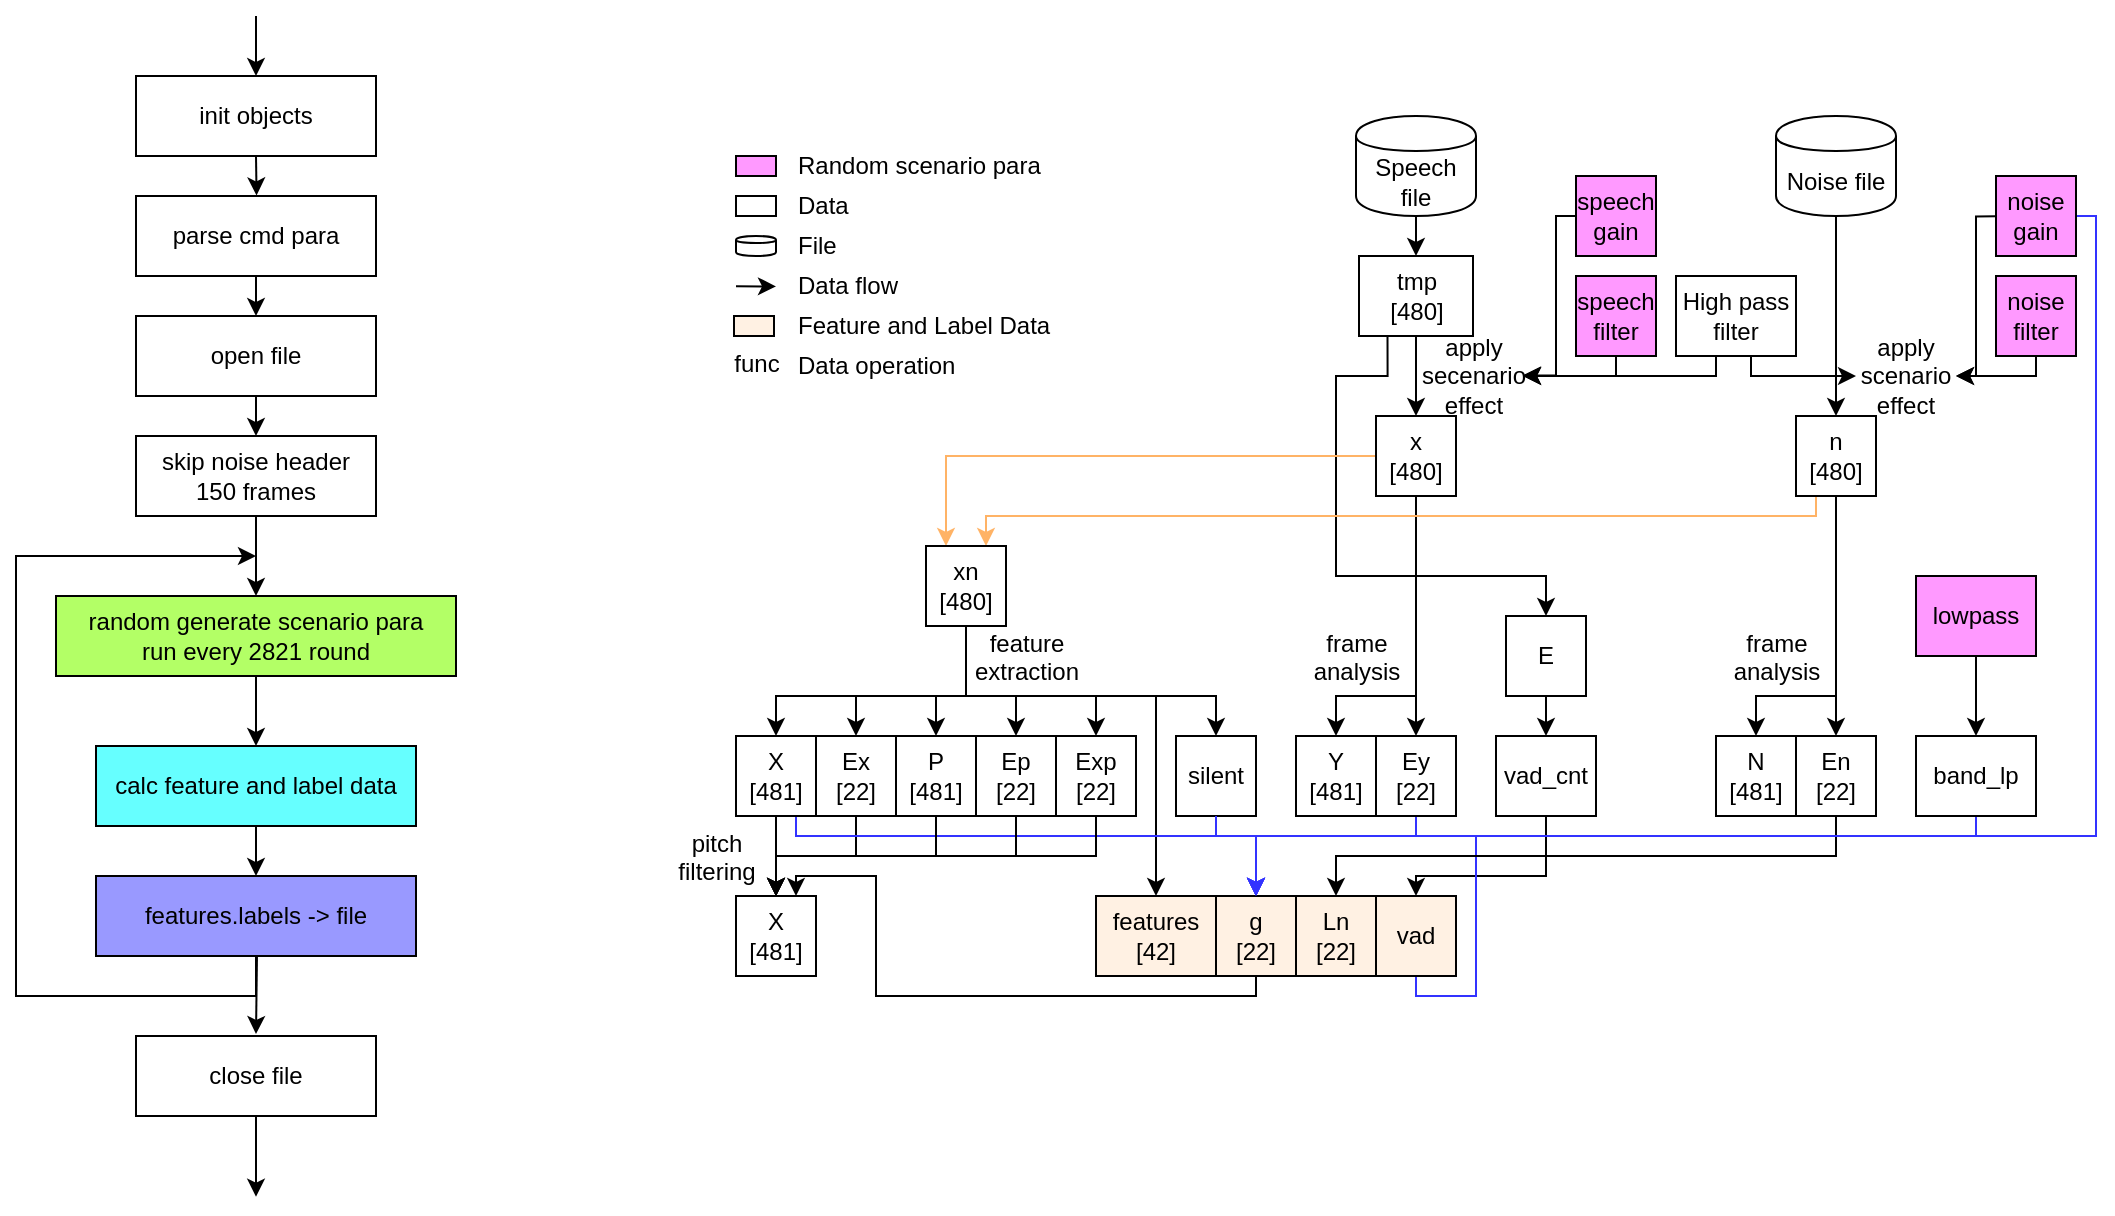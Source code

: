 <mxfile version="12.1.8" pages="1"><diagram id="cxPggjqLNbw3QVIsr8zk" name="Page-1"><mxGraphModel dx="1170" dy="1187" grid="1" gridSize="10" guides="1" tooltips="1" connect="1" arrows="1" fold="1" page="1" pageScale="1" pageWidth="1654" pageHeight="1169" math="0" shadow="0"><root><mxCell id="0"/><mxCell id="1" parent="0"/><mxCell id="7zNa4aV5XOFRMlzG0mlR-1" style="edgeStyle=orthogonalEdgeStyle;rounded=0;orthogonalLoop=1;jettySize=auto;html=1;exitX=0.5;exitY=1;exitDx=0;exitDy=0;entryX=0.5;entryY=0;entryDx=0;entryDy=0;" edge="1" parent="1" source="7zNa4aV5XOFRMlzG0mlR-2" target="7zNa4aV5XOFRMlzG0mlR-4"><mxGeometry relative="1" as="geometry"/></mxCell><mxCell id="7zNa4aV5XOFRMlzG0mlR-2" value="parse cmd para" style="rounded=0;whiteSpace=wrap;html=1;" vertex="1" parent="1"><mxGeometry x="460" y="300" width="120" height="40" as="geometry"/></mxCell><mxCell id="7zNa4aV5XOFRMlzG0mlR-3" style="edgeStyle=orthogonalEdgeStyle;rounded=0;orthogonalLoop=1;jettySize=auto;html=1;exitX=0.5;exitY=1;exitDx=0;exitDy=0;entryX=0.5;entryY=0;entryDx=0;entryDy=0;" edge="1" parent="1" source="7zNa4aV5XOFRMlzG0mlR-4" target="7zNa4aV5XOFRMlzG0mlR-6"><mxGeometry relative="1" as="geometry"/></mxCell><mxCell id="7zNa4aV5XOFRMlzG0mlR-4" value="open file" style="rounded=0;whiteSpace=wrap;html=1;" vertex="1" parent="1"><mxGeometry x="460" y="360" width="120" height="40" as="geometry"/></mxCell><mxCell id="7zNa4aV5XOFRMlzG0mlR-5" style="edgeStyle=orthogonalEdgeStyle;rounded=0;orthogonalLoop=1;jettySize=auto;html=1;exitX=0.5;exitY=1;exitDx=0;exitDy=0;entryX=0.5;entryY=0;entryDx=0;entryDy=0;" edge="1" parent="1" source="7zNa4aV5XOFRMlzG0mlR-6" target="7zNa4aV5XOFRMlzG0mlR-8"><mxGeometry relative="1" as="geometry"/></mxCell><mxCell id="7zNa4aV5XOFRMlzG0mlR-6" value="skip noise header&lt;br&gt;150 frames" style="rounded=0;whiteSpace=wrap;html=1;" vertex="1" parent="1"><mxGeometry x="460" y="420" width="120" height="40" as="geometry"/></mxCell><mxCell id="7zNa4aV5XOFRMlzG0mlR-7" style="edgeStyle=orthogonalEdgeStyle;rounded=0;orthogonalLoop=1;jettySize=auto;html=1;exitX=0.5;exitY=1;exitDx=0;exitDy=0;entryX=0.5;entryY=0;entryDx=0;entryDy=0;" edge="1" parent="1" source="7zNa4aV5XOFRMlzG0mlR-8" target="7zNa4aV5XOFRMlzG0mlR-10"><mxGeometry relative="1" as="geometry"/></mxCell><mxCell id="7zNa4aV5XOFRMlzG0mlR-8" value="random generate scenario para&lt;br&gt;run every 2821 round" style="rounded=0;whiteSpace=wrap;html=1;fillColor=#B3FF66;" vertex="1" parent="1"><mxGeometry x="420" y="500" width="200" height="40" as="geometry"/></mxCell><mxCell id="7zNa4aV5XOFRMlzG0mlR-9" style="edgeStyle=orthogonalEdgeStyle;rounded=0;orthogonalLoop=1;jettySize=auto;html=1;exitX=0.5;exitY=1;exitDx=0;exitDy=0;" edge="1" parent="1" source="7zNa4aV5XOFRMlzG0mlR-10" target="7zNa4aV5XOFRMlzG0mlR-113"><mxGeometry relative="1" as="geometry"><mxPoint x="500" y="800.167" as="targetPoint"/></mxGeometry></mxCell><mxCell id="7zNa4aV5XOFRMlzG0mlR-10" value="calc feature and label data" style="rounded=0;whiteSpace=wrap;html=1;fillColor=#66FFFF;" vertex="1" parent="1"><mxGeometry x="440" y="575" width="160" height="40" as="geometry"/></mxCell><mxCell id="7zNa4aV5XOFRMlzG0mlR-11" style="edgeStyle=orthogonalEdgeStyle;rounded=0;orthogonalLoop=1;jettySize=auto;html=1;exitX=0.5;exitY=1;exitDx=0;exitDy=0;entryX=0.5;entryY=0;entryDx=0;entryDy=0;" edge="1" parent="1" source="7zNa4aV5XOFRMlzG0mlR-12"><mxGeometry relative="1" as="geometry"><mxPoint x="500" y="870.167" as="targetPoint"/></mxGeometry></mxCell><mxCell id="7zNa4aV5XOFRMlzG0mlR-13" style="edgeStyle=orthogonalEdgeStyle;rounded=0;orthogonalLoop=1;jettySize=auto;html=1;exitX=0.5;exitY=1;exitDx=0;exitDy=0;entryX=0.5;entryY=0;entryDx=0;entryDy=0;" edge="1" parent="1" source="7zNa4aV5XOFRMlzG0mlR-14"><mxGeometry relative="1" as="geometry"><mxPoint x="500" y="930.167" as="targetPoint"/></mxGeometry></mxCell><mxCell id="7zNa4aV5XOFRMlzG0mlR-17" style="edgeStyle=orthogonalEdgeStyle;rounded=0;orthogonalLoop=1;jettySize=auto;html=1;exitX=0.5;exitY=1;exitDx=0;exitDy=0;" edge="1" parent="1"><mxGeometry relative="1" as="geometry"><mxPoint x="520" y="719" as="targetPoint"/><mxPoint x="520.5" y="679.167" as="sourcePoint"/></mxGeometry></mxCell><mxCell id="7zNa4aV5XOFRMlzG0mlR-18" style="edgeStyle=orthogonalEdgeStyle;rounded=0;orthogonalLoop=1;jettySize=auto;html=1;exitX=0.5;exitY=1;exitDx=0;exitDy=0;" edge="1" parent="1" source="7zNa4aV5XOFRMlzG0mlR-113"><mxGeometry relative="1" as="geometry"><mxPoint x="520" y="480" as="targetPoint"/><Array as="points"><mxPoint x="520" y="700"/><mxPoint x="400" y="700"/><mxPoint x="400" y="480"/></Array><mxPoint x="500" y="1030.167" as="sourcePoint"/></mxGeometry></mxCell><mxCell id="7zNa4aV5XOFRMlzG0mlR-20" style="edgeStyle=orthogonalEdgeStyle;rounded=0;orthogonalLoop=1;jettySize=auto;html=1;exitX=0.5;exitY=1;exitDx=0;exitDy=0;entryX=0.5;entryY=0;entryDx=0;entryDy=0;" edge="1" parent="1" source="7zNa4aV5XOFRMlzG0mlR-21"><mxGeometry relative="1" as="geometry"><mxPoint x="520.286" y="299.714" as="targetPoint"/></mxGeometry></mxCell><mxCell id="7zNa4aV5XOFRMlzG0mlR-21" value="init objects" style="rounded=0;whiteSpace=wrap;html=1;" vertex="1" parent="1"><mxGeometry x="460" y="240" width="120" height="40" as="geometry"/></mxCell><mxCell id="7zNa4aV5XOFRMlzG0mlR-22" style="edgeStyle=orthogonalEdgeStyle;rounded=0;orthogonalLoop=1;jettySize=auto;html=1;entryX=0.5;entryY=0;entryDx=0;entryDy=0;" edge="1" parent="1" target="7zNa4aV5XOFRMlzG0mlR-21"><mxGeometry relative="1" as="geometry"><mxPoint x="500.286" y="239.714" as="targetPoint"/><mxPoint x="520" y="210" as="sourcePoint"/></mxGeometry></mxCell><mxCell id="7zNa4aV5XOFRMlzG0mlR-23" style="edgeStyle=orthogonalEdgeStyle;rounded=0;orthogonalLoop=1;jettySize=auto;html=1;exitX=0.5;exitY=1;exitDx=0;exitDy=0;" edge="1" parent="1" source="7zNa4aV5XOFRMlzG0mlR-24"><mxGeometry relative="1" as="geometry"><mxPoint x="520" y="800.333" as="targetPoint"/></mxGeometry></mxCell><mxCell id="7zNa4aV5XOFRMlzG0mlR-24" value="close file" style="rounded=0;whiteSpace=wrap;html=1;shadow=0;strokeColor=#000000;fillColor=none;" vertex="1" parent="1"><mxGeometry x="460" y="720" width="120" height="40" as="geometry"/></mxCell><mxCell id="7zNa4aV5XOFRMlzG0mlR-26" style="edgeStyle=orthogonalEdgeStyle;rounded=0;orthogonalLoop=1;jettySize=auto;html=1;exitX=0.5;exitY=1;exitDx=0;exitDy=0;entryX=0.5;entryY=0;entryDx=0;entryDy=0;strokeColor=#000000;fillColor=#33FFFF;" edge="1" parent="1" source="7zNa4aV5XOFRMlzG0mlR-27" target="7zNa4aV5XOFRMlzG0mlR-32"><mxGeometry relative="1" as="geometry"/></mxCell><mxCell id="7zNa4aV5XOFRMlzG0mlR-27" value="Speech&lt;br&gt;file" style="shape=cylinder;whiteSpace=wrap;html=1;boundedLbl=1;backgroundOutline=1;fillColor=none;" vertex="1" parent="1"><mxGeometry x="1070" y="260" width="60" height="50" as="geometry"/></mxCell><mxCell id="7zNa4aV5XOFRMlzG0mlR-28" style="edgeStyle=orthogonalEdgeStyle;rounded=0;orthogonalLoop=1;jettySize=auto;html=1;exitX=0.5;exitY=1;exitDx=0;exitDy=0;entryX=0.5;entryY=0;entryDx=0;entryDy=0;" edge="1" parent="1" source="7zNa4aV5XOFRMlzG0mlR-29" target="7zNa4aV5XOFRMlzG0mlR-46"><mxGeometry relative="1" as="geometry"/></mxCell><mxCell id="7zNa4aV5XOFRMlzG0mlR-29" value="Noise file" style="shape=cylinder;whiteSpace=wrap;html=1;boundedLbl=1;backgroundOutline=1;fillColor=none;" vertex="1" parent="1"><mxGeometry x="1280" y="260" width="60" height="50" as="geometry"/></mxCell><mxCell id="7zNa4aV5XOFRMlzG0mlR-30" style="edgeStyle=orthogonalEdgeStyle;rounded=0;orthogonalLoop=1;jettySize=auto;html=1;entryX=0.5;entryY=0;entryDx=0;entryDy=0;" edge="1" parent="1" source="7zNa4aV5XOFRMlzG0mlR-32" target="7zNa4aV5XOFRMlzG0mlR-42"><mxGeometry relative="1" as="geometry"/></mxCell><mxCell id="7zNa4aV5XOFRMlzG0mlR-31" style="edgeStyle=orthogonalEdgeStyle;rounded=0;orthogonalLoop=1;jettySize=auto;html=1;entryX=0.5;entryY=0;entryDx=0;entryDy=0;strokeColor=#000000;fillColor=#33FFFF;exitX=0.25;exitY=1;exitDx=0;exitDy=0;" edge="1" parent="1" source="7zNa4aV5XOFRMlzG0mlR-32" target="7zNa4aV5XOFRMlzG0mlR-34"><mxGeometry relative="1" as="geometry"><Array as="points"><mxPoint x="1086" y="390"/><mxPoint x="1060" y="390"/><mxPoint x="1060" y="490"/><mxPoint x="1165" y="490"/></Array></mxGeometry></mxCell><mxCell id="7zNa4aV5XOFRMlzG0mlR-32" value="tmp&lt;br&gt;[480]" style="rounded=0;whiteSpace=wrap;html=1;fillColor=none;" vertex="1" parent="1"><mxGeometry x="1071.5" y="330" width="57" height="40" as="geometry"/></mxCell><mxCell id="7zNa4aV5XOFRMlzG0mlR-33" style="edgeStyle=orthogonalEdgeStyle;rounded=0;orthogonalLoop=1;jettySize=auto;html=1;exitX=0.5;exitY=1;exitDx=0;exitDy=0;entryX=0.5;entryY=0;entryDx=0;entryDy=0;strokeColor=#000000;fillColor=#FFB366;" edge="1" parent="1" source="7zNa4aV5XOFRMlzG0mlR-34" target="7zNa4aV5XOFRMlzG0mlR-36"><mxGeometry relative="1" as="geometry"/></mxCell><mxCell id="7zNa4aV5XOFRMlzG0mlR-34" value="E" style="rounded=0;whiteSpace=wrap;html=1;fillColor=none;" vertex="1" parent="1"><mxGeometry x="1145" y="510" width="40" height="40" as="geometry"/></mxCell><mxCell id="7zNa4aV5XOFRMlzG0mlR-35" style="edgeStyle=orthogonalEdgeStyle;rounded=0;orthogonalLoop=1;jettySize=auto;html=1;exitX=0.5;exitY=1;exitDx=0;exitDy=0;entryX=0.5;entryY=0;entryDx=0;entryDy=0;strokeColor=#000000;fillColor=#FFB366;" edge="1" parent="1" source="7zNa4aV5XOFRMlzG0mlR-36" target="7zNa4aV5XOFRMlzG0mlR-38"><mxGeometry relative="1" as="geometry"><Array as="points"><mxPoint x="1165" y="640"/><mxPoint x="1100" y="640"/></Array></mxGeometry></mxCell><mxCell id="7zNa4aV5XOFRMlzG0mlR-36" value="vad_cnt" style="rounded=0;whiteSpace=wrap;html=1;fillColor=none;" vertex="1" parent="1"><mxGeometry x="1140" y="570" width="50" height="40" as="geometry"/></mxCell><mxCell id="7zNa4aV5XOFRMlzG0mlR-37" style="edgeStyle=orthogonalEdgeStyle;rounded=0;orthogonalLoop=1;jettySize=auto;html=1;entryX=0.5;entryY=0;entryDx=0;entryDy=0;strokeColor=#3333FF;fillColor=#FFB366;exitX=0.5;exitY=1;exitDx=0;exitDy=0;" edge="1" parent="1" source="7zNa4aV5XOFRMlzG0mlR-38" target="7zNa4aV5XOFRMlzG0mlR-82"><mxGeometry relative="1" as="geometry"><Array as="points"><mxPoint x="1100" y="700"/><mxPoint x="1130" y="700"/><mxPoint x="1130" y="620"/><mxPoint x="1020" y="620"/></Array></mxGeometry></mxCell><mxCell id="7zNa4aV5XOFRMlzG0mlR-38" value="vad" style="rounded=0;whiteSpace=wrap;html=1;fillColor=#FFF1E3;" vertex="1" parent="1"><mxGeometry x="1080" y="650" width="40" height="40" as="geometry"/></mxCell><mxCell id="7zNa4aV5XOFRMlzG0mlR-39" style="edgeStyle=orthogonalEdgeStyle;rounded=0;orthogonalLoop=1;jettySize=auto;html=1;exitX=0.5;exitY=1;exitDx=0;exitDy=0;entryX=0.5;entryY=0;entryDx=0;entryDy=0;" edge="1" parent="1" source="7zNa4aV5XOFRMlzG0mlR-42" target="7zNa4aV5XOFRMlzG0mlR-49"><mxGeometry relative="1" as="geometry"/></mxCell><mxCell id="7zNa4aV5XOFRMlzG0mlR-40" style="edgeStyle=orthogonalEdgeStyle;rounded=0;orthogonalLoop=1;jettySize=auto;html=1;exitX=0.5;exitY=1;exitDx=0;exitDy=0;entryX=0.5;entryY=0;entryDx=0;entryDy=0;" edge="1" parent="1" source="7zNa4aV5XOFRMlzG0mlR-42" target="7zNa4aV5XOFRMlzG0mlR-50"><mxGeometry relative="1" as="geometry"><Array as="points"><mxPoint x="1100" y="550"/><mxPoint x="1060" y="550"/></Array></mxGeometry></mxCell><mxCell id="7zNa4aV5XOFRMlzG0mlR-41" style="edgeStyle=orthogonalEdgeStyle;rounded=0;orthogonalLoop=1;jettySize=auto;html=1;entryX=0.25;entryY=0;entryDx=0;entryDy=0;strokeColor=#FFB366;fillColor=#FFB366;" edge="1" parent="1" source="7zNa4aV5XOFRMlzG0mlR-42" target="7zNa4aV5XOFRMlzG0mlR-63"><mxGeometry relative="1" as="geometry"/></mxCell><mxCell id="7zNa4aV5XOFRMlzG0mlR-42" value="x&lt;br&gt;[480]" style="rounded=0;whiteSpace=wrap;html=1;fillColor=none;" vertex="1" parent="1"><mxGeometry x="1080" y="410" width="40" height="40" as="geometry"/></mxCell><mxCell id="7zNa4aV5XOFRMlzG0mlR-43" style="edgeStyle=orthogonalEdgeStyle;rounded=0;orthogonalLoop=1;jettySize=auto;html=1;exitX=0.5;exitY=1;exitDx=0;exitDy=0;entryX=0.5;entryY=0;entryDx=0;entryDy=0;" edge="1" parent="1" source="7zNa4aV5XOFRMlzG0mlR-46" target="7zNa4aV5XOFRMlzG0mlR-52"><mxGeometry relative="1" as="geometry"/></mxCell><mxCell id="7zNa4aV5XOFRMlzG0mlR-44" style="edgeStyle=orthogonalEdgeStyle;rounded=0;orthogonalLoop=1;jettySize=auto;html=1;exitX=0.5;exitY=1;exitDx=0;exitDy=0;entryX=0.5;entryY=0;entryDx=0;entryDy=0;" edge="1" parent="1" source="7zNa4aV5XOFRMlzG0mlR-46" target="7zNa4aV5XOFRMlzG0mlR-53"><mxGeometry relative="1" as="geometry"><Array as="points"><mxPoint x="1310" y="550"/><mxPoint x="1270" y="550"/></Array></mxGeometry></mxCell><mxCell id="7zNa4aV5XOFRMlzG0mlR-45" style="edgeStyle=orthogonalEdgeStyle;rounded=0;orthogonalLoop=1;jettySize=auto;html=1;entryX=0.75;entryY=0;entryDx=0;entryDy=0;strokeColor=#FFB366;exitX=0;exitY=0.5;exitDx=0;exitDy=0;" edge="1" parent="1" source="7zNa4aV5XOFRMlzG0mlR-46" target="7zNa4aV5XOFRMlzG0mlR-63"><mxGeometry relative="1" as="geometry"><Array as="points"><mxPoint x="1290" y="450"/><mxPoint x="1300" y="450"/><mxPoint x="1300" y="460"/><mxPoint x="885" y="460"/></Array></mxGeometry></mxCell><mxCell id="7zNa4aV5XOFRMlzG0mlR-46" value="n&lt;br&gt;[480]" style="rounded=0;whiteSpace=wrap;html=1;fillColor=none;" vertex="1" parent="1"><mxGeometry x="1290" y="410" width="40" height="40" as="geometry"/></mxCell><mxCell id="7zNa4aV5XOFRMlzG0mlR-47" value="apply scenario&lt;br&gt;effect" style="text;html=1;strokeColor=none;fillColor=none;align=center;verticalAlign=middle;whiteSpace=wrap;rounded=0;" vertex="1" parent="1"><mxGeometry x="1320" y="380" width="50" height="20" as="geometry"/></mxCell><mxCell id="7zNa4aV5XOFRMlzG0mlR-48" style="edgeStyle=orthogonalEdgeStyle;rounded=0;orthogonalLoop=1;jettySize=auto;html=1;entryX=0.5;entryY=0;entryDx=0;entryDy=0;strokeColor=#3333FF;" edge="1" parent="1" source="7zNa4aV5XOFRMlzG0mlR-49" target="7zNa4aV5XOFRMlzG0mlR-82"><mxGeometry relative="1" as="geometry"><Array as="points"><mxPoint x="1100" y="620"/><mxPoint x="1020" y="620"/></Array></mxGeometry></mxCell><mxCell id="7zNa4aV5XOFRMlzG0mlR-49" value="Ey&lt;br&gt;[22]" style="rounded=0;whiteSpace=wrap;html=1;" vertex="1" parent="1"><mxGeometry x="1080" y="570" width="40" height="40" as="geometry"/></mxCell><mxCell id="7zNa4aV5XOFRMlzG0mlR-50" value="Y&lt;br&gt;[481]" style="rounded=0;whiteSpace=wrap;html=1;" vertex="1" parent="1"><mxGeometry x="1040" y="570" width="40" height="40" as="geometry"/></mxCell><mxCell id="7zNa4aV5XOFRMlzG0mlR-51" style="edgeStyle=orthogonalEdgeStyle;rounded=0;orthogonalLoop=1;jettySize=auto;html=1;exitX=0.5;exitY=1;exitDx=0;exitDy=0;entryX=0;entryY=0.5;entryDx=0;entryDy=0;" edge="1" parent="1" source="7zNa4aV5XOFRMlzG0mlR-52" target="7zNa4aV5XOFRMlzG0mlR-98"><mxGeometry relative="1" as="geometry"><mxPoint x="1080" y="690.167" as="targetPoint"/><Array as="points"><mxPoint x="1310" y="630"/><mxPoint x="1060" y="630"/></Array></mxGeometry></mxCell><mxCell id="7zNa4aV5XOFRMlzG0mlR-52" value="En&lt;br&gt;[22]" style="rounded=0;whiteSpace=wrap;html=1;" vertex="1" parent="1"><mxGeometry x="1290" y="570" width="40" height="40" as="geometry"/></mxCell><mxCell id="7zNa4aV5XOFRMlzG0mlR-53" value="N&lt;br&gt;[481]" style="rounded=0;whiteSpace=wrap;html=1;" vertex="1" parent="1"><mxGeometry x="1250" y="570" width="40" height="40" as="geometry"/></mxCell><mxCell id="7zNa4aV5XOFRMlzG0mlR-54" value="frame&lt;br&gt;analysis" style="text;html=1;align=center;" vertex="1" parent="1"><mxGeometry x="1040" y="510" width="60" height="30" as="geometry"/></mxCell><mxCell id="7zNa4aV5XOFRMlzG0mlR-55" value="frame&lt;br&gt;analysis" style="text;html=1;align=center;" vertex="1" parent="1"><mxGeometry x="1250" y="510" width="60" height="30" as="geometry"/></mxCell><mxCell id="7zNa4aV5XOFRMlzG0mlR-56" style="edgeStyle=orthogonalEdgeStyle;rounded=0;orthogonalLoop=1;jettySize=auto;html=1;entryX=0.5;entryY=0;entryDx=0;entryDy=0;" edge="1" parent="1" source="7zNa4aV5XOFRMlzG0mlR-63" target="7zNa4aV5XOFRMlzG0mlR-75"><mxGeometry relative="1" as="geometry"><Array as="points"><mxPoint x="875" y="550"/><mxPoint x="1000" y="550"/></Array></mxGeometry></mxCell><mxCell id="7zNa4aV5XOFRMlzG0mlR-57" style="edgeStyle=orthogonalEdgeStyle;rounded=0;orthogonalLoop=1;jettySize=auto;html=1;entryX=0.5;entryY=0;entryDx=0;entryDy=0;" edge="1" parent="1" source="7zNa4aV5XOFRMlzG0mlR-63" target="7zNa4aV5XOFRMlzG0mlR-68"><mxGeometry relative="1" as="geometry"><Array as="points"><mxPoint x="875" y="550"/><mxPoint x="780" y="550"/></Array></mxGeometry></mxCell><mxCell id="7zNa4aV5XOFRMlzG0mlR-58" style="edgeStyle=orthogonalEdgeStyle;rounded=0;orthogonalLoop=1;jettySize=auto;html=1;" edge="1" parent="1" source="7zNa4aV5XOFRMlzG0mlR-63" target="7zNa4aV5XOFRMlzG0mlR-66"><mxGeometry relative="1" as="geometry"><mxPoint x="885" y="490" as="sourcePoint"/><mxPoint x="830" y="570.167" as="targetPoint"/><Array as="points"><mxPoint x="875" y="550"/><mxPoint x="820" y="550"/></Array></mxGeometry></mxCell><mxCell id="7zNa4aV5XOFRMlzG0mlR-59" style="edgeStyle=orthogonalEdgeStyle;rounded=0;orthogonalLoop=1;jettySize=auto;html=1;entryX=0.5;entryY=0;entryDx=0;entryDy=0;" edge="1" parent="1" source="7zNa4aV5XOFRMlzG0mlR-63" target="7zNa4aV5XOFRMlzG0mlR-72"><mxGeometry relative="1" as="geometry"><Array as="points"><mxPoint x="875" y="550"/><mxPoint x="860" y="550"/></Array></mxGeometry></mxCell><mxCell id="7zNa4aV5XOFRMlzG0mlR-60" style="edgeStyle=orthogonalEdgeStyle;rounded=0;orthogonalLoop=1;jettySize=auto;html=1;entryX=0.5;entryY=0;entryDx=0;entryDy=0;" edge="1" parent="1" source="7zNa4aV5XOFRMlzG0mlR-63" target="7zNa4aV5XOFRMlzG0mlR-70"><mxGeometry relative="1" as="geometry"><Array as="points"><mxPoint x="875" y="550"/><mxPoint x="900" y="550"/></Array></mxGeometry></mxCell><mxCell id="7zNa4aV5XOFRMlzG0mlR-61" style="edgeStyle=orthogonalEdgeStyle;rounded=0;orthogonalLoop=1;jettySize=auto;html=1;entryX=0.5;entryY=0;entryDx=0;entryDy=0;" edge="1" parent="1" source="7zNa4aV5XOFRMlzG0mlR-63" target="7zNa4aV5XOFRMlzG0mlR-74"><mxGeometry relative="1" as="geometry"><Array as="points"><mxPoint x="875" y="550"/><mxPoint x="940" y="550"/></Array></mxGeometry></mxCell><mxCell id="7zNa4aV5XOFRMlzG0mlR-62" style="edgeStyle=orthogonalEdgeStyle;rounded=0;orthogonalLoop=1;jettySize=auto;html=1;" edge="1" parent="1" source="7zNa4aV5XOFRMlzG0mlR-63" target="7zNa4aV5XOFRMlzG0mlR-76"><mxGeometry relative="1" as="geometry"><Array as="points"><mxPoint x="875" y="550"/><mxPoint x="970" y="550"/></Array></mxGeometry></mxCell><mxCell id="7zNa4aV5XOFRMlzG0mlR-63" value="xn&lt;br&gt;[480]" style="rounded=0;whiteSpace=wrap;html=1;fillColor=none;" vertex="1" parent="1"><mxGeometry x="855" y="475" width="40" height="40" as="geometry"/></mxCell><mxCell id="7zNa4aV5XOFRMlzG0mlR-64" style="edgeStyle=orthogonalEdgeStyle;rounded=0;orthogonalLoop=1;jettySize=auto;html=1;exitX=0.5;exitY=1;exitDx=0;exitDy=0;entryX=0.5;entryY=0;entryDx=0;entryDy=0;" edge="1" parent="1" source="7zNa4aV5XOFRMlzG0mlR-66" target="7zNa4aV5XOFRMlzG0mlR-77"><mxGeometry relative="1" as="geometry"><mxPoint x="775" y="650" as="targetPoint"/><Array as="points"><mxPoint x="820" y="630"/><mxPoint x="780" y="630"/></Array></mxGeometry></mxCell><mxCell id="7zNa4aV5XOFRMlzG0mlR-65" style="edgeStyle=orthogonalEdgeStyle;rounded=0;orthogonalLoop=1;jettySize=auto;html=1;entryX=0.5;entryY=0;entryDx=0;entryDy=0;strokeColor=#3333FF;exitX=0.75;exitY=1;exitDx=0;exitDy=0;" edge="1" parent="1" source="7zNa4aV5XOFRMlzG0mlR-68" target="7zNa4aV5XOFRMlzG0mlR-82"><mxGeometry relative="1" as="geometry"><Array as="points"><mxPoint x="790" y="620"/><mxPoint x="1020" y="620"/></Array></mxGeometry></mxCell><mxCell id="7zNa4aV5XOFRMlzG0mlR-66" value="Ex&lt;br&gt;[22]" style="rounded=0;whiteSpace=wrap;html=1;" vertex="1" parent="1"><mxGeometry x="800" y="570" width="40" height="40" as="geometry"/></mxCell><mxCell id="7zNa4aV5XOFRMlzG0mlR-67" style="edgeStyle=orthogonalEdgeStyle;rounded=0;orthogonalLoop=1;jettySize=auto;html=1;exitX=0.5;exitY=1;exitDx=0;exitDy=0;entryX=0.5;entryY=0;entryDx=0;entryDy=0;" edge="1" parent="1" source="7zNa4aV5XOFRMlzG0mlR-68" target="7zNa4aV5XOFRMlzG0mlR-77"><mxGeometry relative="1" as="geometry"/></mxCell><mxCell id="7zNa4aV5XOFRMlzG0mlR-68" value="X&lt;br&gt;[481]" style="rounded=0;whiteSpace=wrap;html=1;fillColor=none;" vertex="1" parent="1"><mxGeometry x="760" y="570" width="40" height="40" as="geometry"/></mxCell><mxCell id="7zNa4aV5XOFRMlzG0mlR-69" style="edgeStyle=orthogonalEdgeStyle;rounded=0;orthogonalLoop=1;jettySize=auto;html=1;exitX=0.5;exitY=1;exitDx=0;exitDy=0;entryX=0.5;entryY=0;entryDx=0;entryDy=0;strokeColor=#000000;" edge="1" parent="1" source="7zNa4aV5XOFRMlzG0mlR-70" target="7zNa4aV5XOFRMlzG0mlR-77"><mxGeometry relative="1" as="geometry"><Array as="points"><mxPoint x="900" y="630"/><mxPoint x="780" y="630"/></Array></mxGeometry></mxCell><mxCell id="7zNa4aV5XOFRMlzG0mlR-70" value="Ep&lt;br&gt;[22]" style="rounded=0;whiteSpace=wrap;html=1;" vertex="1" parent="1"><mxGeometry x="880" y="570" width="40" height="40" as="geometry"/></mxCell><mxCell id="7zNa4aV5XOFRMlzG0mlR-71" style="edgeStyle=orthogonalEdgeStyle;rounded=0;orthogonalLoop=1;jettySize=auto;html=1;entryX=0.5;entryY=0;entryDx=0;entryDy=0;strokeColor=#000000;fillColor=#FFB366;" edge="1" parent="1" source="7zNa4aV5XOFRMlzG0mlR-72" target="7zNa4aV5XOFRMlzG0mlR-77"><mxGeometry relative="1" as="geometry"><Array as="points"><mxPoint x="860" y="630"/><mxPoint x="780" y="630"/></Array></mxGeometry></mxCell><mxCell id="7zNa4aV5XOFRMlzG0mlR-72" value="P&lt;br&gt;[481]" style="rounded=0;whiteSpace=wrap;html=1;" vertex="1" parent="1"><mxGeometry x="840" y="570" width="40" height="40" as="geometry"/></mxCell><mxCell id="7zNa4aV5XOFRMlzG0mlR-73" style="edgeStyle=orthogonalEdgeStyle;rounded=0;orthogonalLoop=1;jettySize=auto;html=1;entryX=0.5;entryY=0;entryDx=0;entryDy=0;" edge="1" parent="1" source="7zNa4aV5XOFRMlzG0mlR-74" target="7zNa4aV5XOFRMlzG0mlR-77"><mxGeometry relative="1" as="geometry"><Array as="points"><mxPoint x="940" y="630"/><mxPoint x="780" y="630"/></Array></mxGeometry></mxCell><mxCell id="7zNa4aV5XOFRMlzG0mlR-74" value="Exp&lt;br&gt;[22]" style="rounded=0;whiteSpace=wrap;html=1;" vertex="1" parent="1"><mxGeometry x="920" y="570" width="40" height="40" as="geometry"/></mxCell><mxCell id="7zNa4aV5XOFRMlzG0mlR-75" value="silent" style="rounded=0;whiteSpace=wrap;html=1;" vertex="1" parent="1"><mxGeometry x="980" y="570" width="40" height="40" as="geometry"/></mxCell><mxCell id="7zNa4aV5XOFRMlzG0mlR-76" value="features&lt;br&gt;[42]" style="rounded=0;whiteSpace=wrap;html=1;fillColor=#FFF1E3;" vertex="1" parent="1"><mxGeometry x="940" y="650" width="60" height="40" as="geometry"/></mxCell><mxCell id="7zNa4aV5XOFRMlzG0mlR-77" value="X&lt;br&gt;[481]" style="rounded=0;whiteSpace=wrap;html=1;fillColor=none;" vertex="1" parent="1"><mxGeometry x="760" y="650" width="40" height="40" as="geometry"/></mxCell><mxCell id="7zNa4aV5XOFRMlzG0mlR-78" value="feature&lt;br&gt;extraction" style="text;html=1;align=center;" vertex="1" parent="1"><mxGeometry x="875" y="510" width="60" height="30" as="geometry"/></mxCell><mxCell id="7zNa4aV5XOFRMlzG0mlR-79" style="edgeStyle=orthogonalEdgeStyle;rounded=0;orthogonalLoop=1;jettySize=auto;html=1;entryX=0.5;entryY=0;entryDx=0;entryDy=0;strokeColor=#3333FF;" edge="1" parent="1" source="7zNa4aV5XOFRMlzG0mlR-75" target="7zNa4aV5XOFRMlzG0mlR-82"><mxGeometry relative="1" as="geometry"><Array as="points"><mxPoint x="1000" y="620"/><mxPoint x="1020" y="620"/></Array></mxGeometry></mxCell><mxCell id="7zNa4aV5XOFRMlzG0mlR-80" value="pitch&lt;br&gt;filtering" style="text;html=1;align=center;" vertex="1" parent="1"><mxGeometry x="720" y="610" width="60" height="40" as="geometry"/></mxCell><mxCell id="7zNa4aV5XOFRMlzG0mlR-81" style="edgeStyle=orthogonalEdgeStyle;rounded=0;orthogonalLoop=1;jettySize=auto;html=1;exitX=0.5;exitY=1;exitDx=0;exitDy=0;entryX=0.75;entryY=0;entryDx=0;entryDy=0;" edge="1" parent="1" source="7zNa4aV5XOFRMlzG0mlR-82" target="7zNa4aV5XOFRMlzG0mlR-77"><mxGeometry relative="1" as="geometry"><mxPoint x="800" y="700" as="targetPoint"/><Array as="points"><mxPoint x="1020" y="700"/><mxPoint x="830" y="700"/><mxPoint x="830" y="640"/><mxPoint x="790" y="640"/></Array></mxGeometry></mxCell><mxCell id="7zNa4aV5XOFRMlzG0mlR-82" value="g&lt;br&gt;[22]" style="rounded=0;whiteSpace=wrap;html=1;fillColor=#FFF1E3;" vertex="1" parent="1"><mxGeometry x="1000" y="650" width="40" height="40" as="geometry"/></mxCell><mxCell id="7zNa4aV5XOFRMlzG0mlR-83" style="edgeStyle=orthogonalEdgeStyle;rounded=0;orthogonalLoop=1;jettySize=auto;html=1;entryX=0.997;entryY=0.486;entryDx=0;entryDy=0;strokeColor=#000000;exitX=0;exitY=0.5;exitDx=0;exitDy=0;entryPerimeter=0;" edge="1" parent="1" source="7zNa4aV5XOFRMlzG0mlR-84" target="7zNa4aV5XOFRMlzG0mlR-99"><mxGeometry relative="1" as="geometry"><Array as="points"><mxPoint x="1170" y="310"/><mxPoint x="1170" y="390"/></Array></mxGeometry></mxCell><mxCell id="7zNa4aV5XOFRMlzG0mlR-84" value="speech&lt;br&gt;gain" style="rounded=0;whiteSpace=wrap;html=1;fillColor=#FF99FF;" vertex="1" parent="1"><mxGeometry x="1180" y="290" width="40" height="40" as="geometry"/></mxCell><mxCell id="7zNa4aV5XOFRMlzG0mlR-85" style="edgeStyle=orthogonalEdgeStyle;rounded=0;orthogonalLoop=1;jettySize=auto;html=1;strokeColor=#000000;exitX=0.5;exitY=1;exitDx=0;exitDy=0;" edge="1" parent="1" source="7zNa4aV5XOFRMlzG0mlR-95" target="7zNa4aV5XOFRMlzG0mlR-47"><mxGeometry relative="1" as="geometry"><Array as="points"><mxPoint x="1410" y="390"/></Array></mxGeometry></mxCell><mxCell id="7zNa4aV5XOFRMlzG0mlR-86" style="edgeStyle=orthogonalEdgeStyle;rounded=0;orthogonalLoop=1;jettySize=auto;html=1;entryX=0.5;entryY=0;entryDx=0;entryDy=0;strokeColor=#3333FF;exitX=1;exitY=0.5;exitDx=0;exitDy=0;" edge="1" parent="1" source="7zNa4aV5XOFRMlzG0mlR-87" target="7zNa4aV5XOFRMlzG0mlR-82"><mxGeometry relative="1" as="geometry"><Array as="points"><mxPoint x="1440" y="310"/><mxPoint x="1440" y="620"/><mxPoint x="1020" y="620"/></Array></mxGeometry></mxCell><mxCell id="7zNa4aV5XOFRMlzG0mlR-87" value="noise&lt;br&gt;gain" style="rounded=0;whiteSpace=wrap;html=1;fillColor=#FF99FF;" vertex="1" parent="1"><mxGeometry x="1390" y="290" width="40" height="40" as="geometry"/></mxCell><mxCell id="7zNa4aV5XOFRMlzG0mlR-88" style="edgeStyle=orthogonalEdgeStyle;rounded=0;orthogonalLoop=1;jettySize=auto;html=1;exitX=0.5;exitY=1;exitDx=0;exitDy=0;strokeColor=#000000;entryX=1;entryY=0.5;entryDx=0;entryDy=0;" edge="1" parent="1" source="7zNa4aV5XOFRMlzG0mlR-89" target="7zNa4aV5XOFRMlzG0mlR-99"><mxGeometry relative="1" as="geometry"><mxPoint x="1160" y="390.167" as="targetPoint"/><Array as="points"><mxPoint x="1200" y="390"/></Array></mxGeometry></mxCell><mxCell id="7zNa4aV5XOFRMlzG0mlR-89" value="speech&lt;br&gt;filter" style="rounded=0;whiteSpace=wrap;html=1;fillColor=#FF99FF;" vertex="1" parent="1"><mxGeometry x="1180" y="340" width="40" height="40" as="geometry"/></mxCell><mxCell id="7zNa4aV5XOFRMlzG0mlR-90" style="edgeStyle=orthogonalEdgeStyle;rounded=0;orthogonalLoop=1;jettySize=auto;html=1;entryX=0.5;entryY=0;entryDx=0;entryDy=0;" edge="1" parent="1" source="7zNa4aV5XOFRMlzG0mlR-91" target="7zNa4aV5XOFRMlzG0mlR-93"><mxGeometry relative="1" as="geometry"/></mxCell><mxCell id="7zNa4aV5XOFRMlzG0mlR-91" value="lowpass" style="rounded=0;whiteSpace=wrap;html=1;fillColor=#FF99FF;" vertex="1" parent="1"><mxGeometry x="1350" y="490" width="60" height="40" as="geometry"/></mxCell><mxCell id="7zNa4aV5XOFRMlzG0mlR-92" style="edgeStyle=orthogonalEdgeStyle;rounded=0;orthogonalLoop=1;jettySize=auto;html=1;strokeColor=#3333FF;exitX=0.5;exitY=1;exitDx=0;exitDy=0;" edge="1" parent="1" source="7zNa4aV5XOFRMlzG0mlR-93" target="7zNa4aV5XOFRMlzG0mlR-82"><mxGeometry relative="1" as="geometry"><Array as="points"><mxPoint x="1380" y="620"/><mxPoint x="1020" y="620"/></Array></mxGeometry></mxCell><mxCell id="7zNa4aV5XOFRMlzG0mlR-93" value="band_lp" style="rounded=0;whiteSpace=wrap;html=1;fillColor=none;" vertex="1" parent="1"><mxGeometry x="1350" y="570" width="60" height="40" as="geometry"/></mxCell><mxCell id="7zNa4aV5XOFRMlzG0mlR-94" style="edgeStyle=orthogonalEdgeStyle;rounded=0;orthogonalLoop=1;jettySize=auto;html=1;strokeColor=#000000;" edge="1" parent="1" target="7zNa4aV5XOFRMlzG0mlR-47"><mxGeometry relative="1" as="geometry"><mxPoint x="1390" y="310.167" as="sourcePoint"/><mxPoint x="1020" y="360" as="targetPoint"/><Array as="points"><mxPoint x="1390" y="310"/><mxPoint x="1380" y="310"/><mxPoint x="1380" y="390"/></Array></mxGeometry></mxCell><mxCell id="7zNa4aV5XOFRMlzG0mlR-95" value="noise&lt;br&gt;filter" style="rounded=0;whiteSpace=wrap;html=1;fillColor=#FF99FF;" vertex="1" parent="1"><mxGeometry x="1390" y="340" width="40" height="40" as="geometry"/></mxCell><mxCell id="7zNa4aV5XOFRMlzG0mlR-96" style="edgeStyle=orthogonalEdgeStyle;rounded=0;orthogonalLoop=1;jettySize=auto;html=1;strokeColor=#000000;entryX=1;entryY=0.5;entryDx=0;entryDy=0;" edge="1" parent="1" target="7zNa4aV5XOFRMlzG0mlR-99"><mxGeometry relative="1" as="geometry"><mxPoint x="1250" y="380.167" as="sourcePoint"/><mxPoint x="1160" y="390" as="targetPoint"/><Array as="points"><mxPoint x="1250" y="390"/></Array></mxGeometry></mxCell><mxCell id="7zNa4aV5XOFRMlzG0mlR-97" value="High pass&lt;br&gt;filter" style="rounded=0;whiteSpace=wrap;html=1;fillColor=none;" vertex="1" parent="1"><mxGeometry x="1230" y="340" width="60" height="40" as="geometry"/></mxCell><mxCell id="7zNa4aV5XOFRMlzG0mlR-98" value="Ln&lt;br&gt;[22]" style="rounded=0;whiteSpace=wrap;html=1;fillColor=#FFF1E3;direction=south;" vertex="1" parent="1"><mxGeometry x="1040" y="650" width="40" height="40" as="geometry"/></mxCell><mxCell id="7zNa4aV5XOFRMlzG0mlR-99" value="apply secenario&lt;br&gt;effect" style="text;html=1;strokeColor=none;fillColor=none;align=center;verticalAlign=middle;whiteSpace=wrap;rounded=0;" vertex="1" parent="1"><mxGeometry x="1103.5" y="380" width="50" height="20" as="geometry"/></mxCell><mxCell id="7zNa4aV5XOFRMlzG0mlR-100" style="edgeStyle=orthogonalEdgeStyle;rounded=0;orthogonalLoop=1;jettySize=auto;html=1;strokeColor=#000000;entryX=0;entryY=0.5;entryDx=0;entryDy=0;exitX=0.625;exitY=1.004;exitDx=0;exitDy=0;exitPerimeter=0;" edge="1" parent="1" source="7zNa4aV5XOFRMlzG0mlR-97" target="7zNa4aV5XOFRMlzG0mlR-47"><mxGeometry relative="1" as="geometry"><mxPoint x="890" y="340" as="sourcePoint"/><mxPoint x="1380" y="360.167" as="targetPoint"/><Array as="points"><mxPoint x="1268" y="390"/></Array></mxGeometry></mxCell><mxCell id="7zNa4aV5XOFRMlzG0mlR-101" value="" style="rounded=0;whiteSpace=wrap;html=1;fillColor=#FF99FF;" vertex="1" parent="1"><mxGeometry x="760" y="280" width="20" height="10" as="geometry"/></mxCell><mxCell id="7zNa4aV5XOFRMlzG0mlR-102" value="Random scenario para" style="text;html=1;strokeColor=none;fillColor=none;align=left;verticalAlign=middle;whiteSpace=wrap;rounded=0;" vertex="1" parent="1"><mxGeometry x="789" y="275" width="131" height="20" as="geometry"/></mxCell><mxCell id="7zNa4aV5XOFRMlzG0mlR-103" value="" style="rounded=0;whiteSpace=wrap;html=1;fillColor=none;" vertex="1" parent="1"><mxGeometry x="760" y="300" width="20" height="10" as="geometry"/></mxCell><mxCell id="7zNa4aV5XOFRMlzG0mlR-104" value="Data" style="text;html=1;strokeColor=none;fillColor=none;align=left;verticalAlign=middle;whiteSpace=wrap;rounded=0;" vertex="1" parent="1"><mxGeometry x="789" y="295" width="41" height="20" as="geometry"/></mxCell><mxCell id="7zNa4aV5XOFRMlzG0mlR-105" value="" style="shape=cylinder;whiteSpace=wrap;html=1;boundedLbl=1;backgroundOutline=1;fillColor=none;" vertex="1" parent="1"><mxGeometry x="760" y="320" width="20" height="10" as="geometry"/></mxCell><mxCell id="7zNa4aV5XOFRMlzG0mlR-106" value="File" style="text;html=1;strokeColor=none;fillColor=none;align=left;verticalAlign=middle;whiteSpace=wrap;rounded=0;" vertex="1" parent="1"><mxGeometry x="789" y="315" width="41" height="20" as="geometry"/></mxCell><mxCell id="7zNa4aV5XOFRMlzG0mlR-107" style="edgeStyle=orthogonalEdgeStyle;rounded=0;orthogonalLoop=1;jettySize=auto;html=1;strokeColor=#000000;fillColor=#33FFFF;" edge="1" parent="1"><mxGeometry relative="1" as="geometry"><mxPoint x="760" y="345.167" as="sourcePoint"/><mxPoint x="780" y="345.167" as="targetPoint"/><Array as="points"><mxPoint x="780" y="345"/><mxPoint x="780" y="345"/></Array></mxGeometry></mxCell><mxCell id="7zNa4aV5XOFRMlzG0mlR-108" value="Data flow" style="text;html=1;strokeColor=none;fillColor=none;align=left;verticalAlign=middle;whiteSpace=wrap;rounded=0;" vertex="1" parent="1"><mxGeometry x="789" y="335" width="90" height="20" as="geometry"/></mxCell><mxCell id="7zNa4aV5XOFRMlzG0mlR-109" value="" style="rounded=0;whiteSpace=wrap;html=1;fillColor=#FFF1E3;" vertex="1" parent="1"><mxGeometry x="759" y="360" width="20" height="10" as="geometry"/></mxCell><mxCell id="7zNa4aV5XOFRMlzG0mlR-110" value="Feature and Label Data" style="text;html=1;strokeColor=none;fillColor=none;align=left;verticalAlign=middle;whiteSpace=wrap;rounded=0;" vertex="1" parent="1"><mxGeometry x="789" y="360" width="141" height="10" as="geometry"/></mxCell><mxCell id="7zNa4aV5XOFRMlzG0mlR-111" value="func" style="text;html=1;align=center;" vertex="1" parent="1"><mxGeometry x="740" y="370" width="60" height="30" as="geometry"/></mxCell><mxCell id="7zNa4aV5XOFRMlzG0mlR-112" value="Data operation" style="text;html=1;strokeColor=none;fillColor=none;align=left;verticalAlign=middle;whiteSpace=wrap;rounded=0;" vertex="1" parent="1"><mxGeometry x="789" y="375" width="91" height="20" as="geometry"/></mxCell><mxCell id="7zNa4aV5XOFRMlzG0mlR-113" value="features.labels -&amp;gt; file" style="rounded=0;whiteSpace=wrap;html=1;fillColor=#9999FF;" vertex="1" parent="1"><mxGeometry x="440" y="640" width="160" height="40" as="geometry"/></mxCell></root></mxGraphModel></diagram></mxfile>